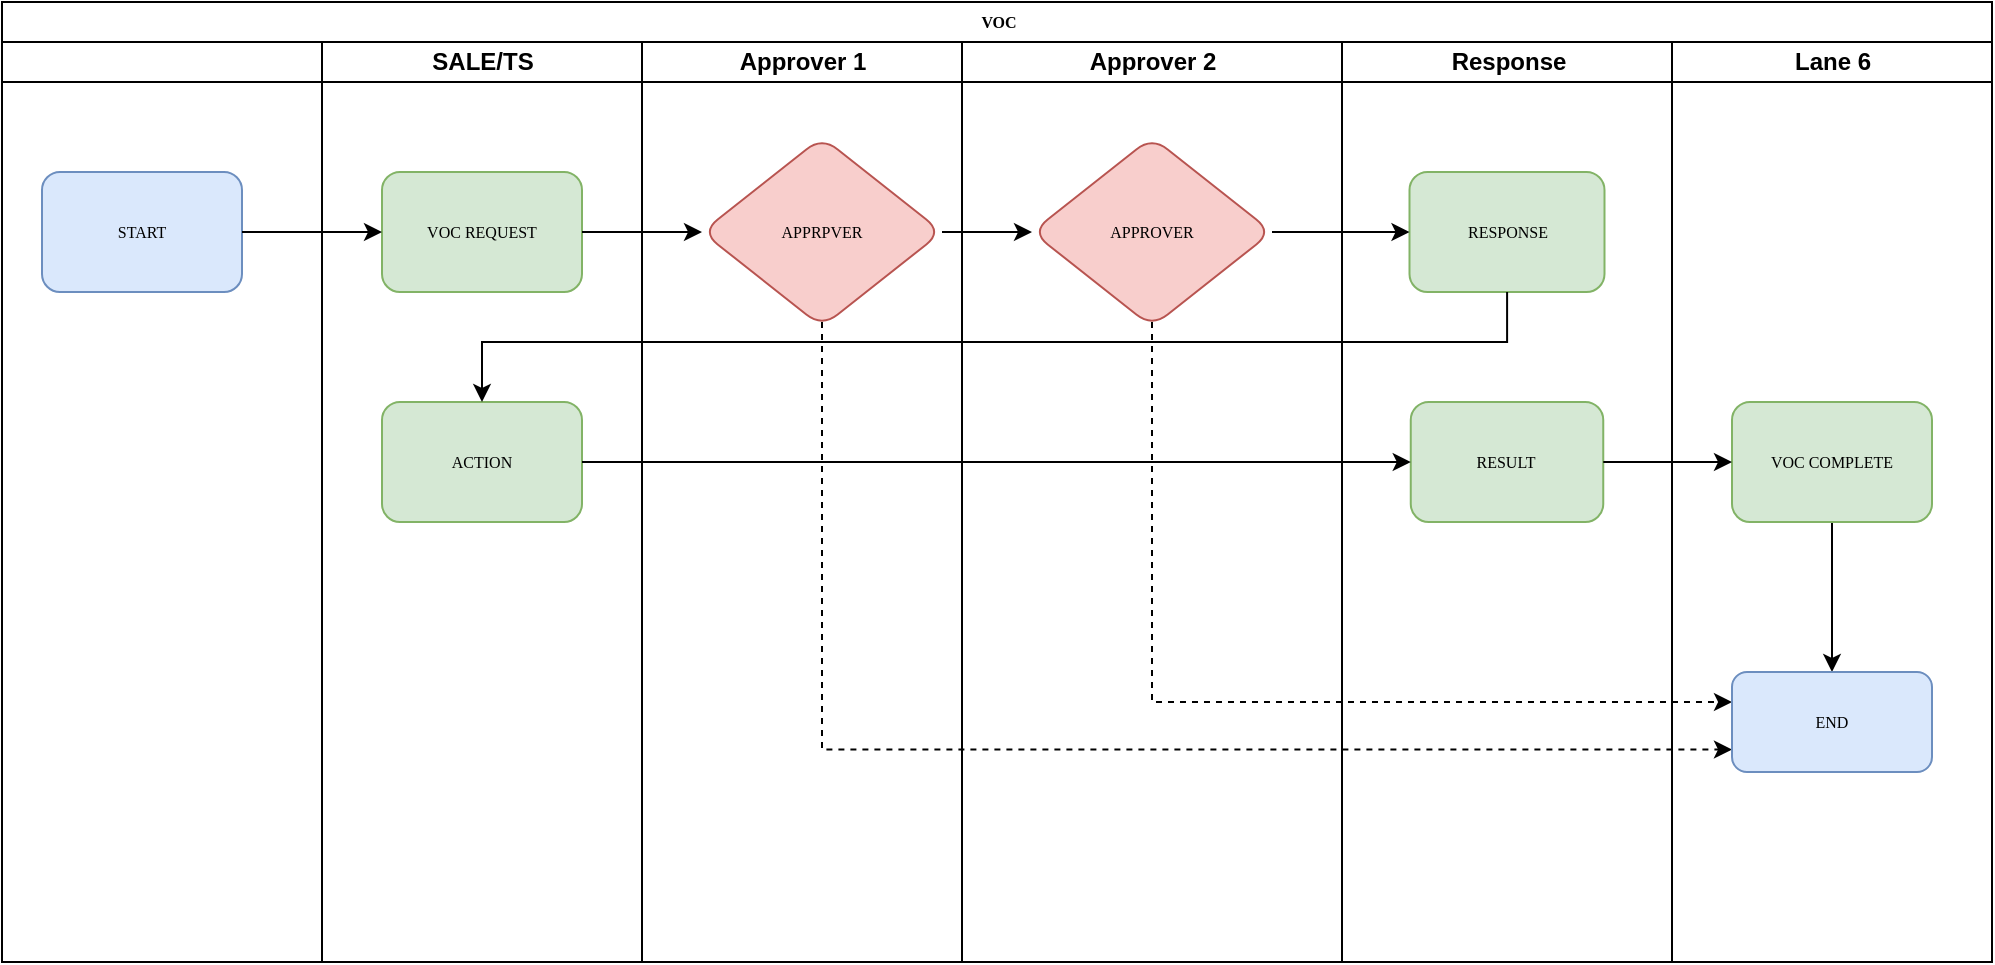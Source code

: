 <mxfile version="24.2.3" type="github">
  <diagram name="Page-1" id="74e2e168-ea6b-b213-b513-2b3c1d86103e">
    <mxGraphModel dx="1400" dy="696" grid="1" gridSize="10" guides="1" tooltips="1" connect="1" arrows="1" fold="1" page="1" pageScale="1" pageWidth="1100" pageHeight="850" background="none" math="0" shadow="0">
      <root>
        <mxCell id="0" />
        <mxCell id="1" parent="0" />
        <mxCell id="77e6c97f196da883-1" value="VOC" style="swimlane;html=1;childLayout=stackLayout;startSize=20;rounded=0;shadow=0;labelBackgroundColor=none;strokeWidth=1;fontFamily=Verdana;fontSize=8;align=center;" parent="1" vertex="1">
          <mxGeometry x="70" y="40" width="995" height="480" as="geometry" />
        </mxCell>
        <mxCell id="77e6c97f196da883-2" value="" style="swimlane;html=1;startSize=20;" parent="77e6c97f196da883-1" vertex="1">
          <mxGeometry y="20" width="160" height="460" as="geometry" />
        </mxCell>
        <mxCell id="77e6c97f196da883-8" value="START" style="rounded=1;whiteSpace=wrap;html=1;shadow=0;labelBackgroundColor=none;strokeWidth=1;fontFamily=Verdana;fontSize=8;align=center;fillColor=#dae8fc;strokeColor=#6c8ebf;" parent="77e6c97f196da883-2" vertex="1">
          <mxGeometry x="20" y="65" width="100" height="60" as="geometry" />
        </mxCell>
        <mxCell id="77e6c97f196da883-3" value="SALE/TS" style="swimlane;html=1;startSize=20;" parent="77e6c97f196da883-1" vertex="1">
          <mxGeometry x="160" y="20" width="160" height="460" as="geometry" />
        </mxCell>
        <mxCell id="77e6c97f196da883-11" value="VOC REQUEST" style="rounded=1;whiteSpace=wrap;html=1;shadow=0;labelBackgroundColor=none;strokeWidth=1;fontFamily=Verdana;fontSize=8;align=center;fillColor=#d5e8d4;strokeColor=#82b366;" parent="77e6c97f196da883-3" vertex="1">
          <mxGeometry x="30" y="65" width="100" height="60" as="geometry" />
        </mxCell>
        <mxCell id="o4UBtoZxOg3kn9hEzLiM-12" value="ACTION" style="whiteSpace=wrap;html=1;fontSize=8;fontFamily=Verdana;rounded=1;shadow=0;labelBackgroundColor=none;strokeWidth=1;fillColor=#d5e8d4;strokeColor=#82b366;" vertex="1" parent="77e6c97f196da883-3">
          <mxGeometry x="30" y="180" width="100" height="60" as="geometry" />
        </mxCell>
        <mxCell id="77e6c97f196da883-4" value="Approver 1" style="swimlane;html=1;startSize=20;" parent="77e6c97f196da883-1" vertex="1">
          <mxGeometry x="320" y="20" width="160" height="460" as="geometry" />
        </mxCell>
        <mxCell id="o4UBtoZxOg3kn9hEzLiM-1" value="APPRPVER" style="rhombus;whiteSpace=wrap;html=1;fontSize=8;fontFamily=Verdana;rounded=1;shadow=0;labelBackgroundColor=none;strokeWidth=1;fillColor=#f8cecc;strokeColor=#b85450;" vertex="1" parent="77e6c97f196da883-4">
          <mxGeometry x="30" y="47.5" width="120" height="95" as="geometry" />
        </mxCell>
        <mxCell id="77e6c97f196da883-5" value="Approver 2" style="swimlane;html=1;startSize=20;" parent="77e6c97f196da883-1" vertex="1">
          <mxGeometry x="480" y="20" width="190" height="460" as="geometry" />
        </mxCell>
        <mxCell id="o4UBtoZxOg3kn9hEzLiM-3" value="APPROVER" style="rhombus;whiteSpace=wrap;html=1;fontSize=8;fontFamily=Verdana;rounded=1;shadow=0;labelBackgroundColor=none;strokeWidth=1;fillColor=#f8cecc;strokeColor=#b85450;" vertex="1" parent="77e6c97f196da883-5">
          <mxGeometry x="35" y="47.5" width="120" height="95" as="geometry" />
        </mxCell>
        <mxCell id="77e6c97f196da883-6" value="Response" style="swimlane;html=1;startSize=20;" parent="77e6c97f196da883-1" vertex="1">
          <mxGeometry x="670" y="20" width="165" height="460" as="geometry" />
        </mxCell>
        <mxCell id="o4UBtoZxOg3kn9hEzLiM-9" value="RESPONSE" style="whiteSpace=wrap;html=1;fontSize=8;fontFamily=Verdana;rounded=1;shadow=0;labelBackgroundColor=none;strokeWidth=1;fillColor=#d5e8d4;strokeColor=#82b366;" vertex="1" parent="77e6c97f196da883-6">
          <mxGeometry x="33.75" y="65" width="97.5" height="60" as="geometry" />
        </mxCell>
        <mxCell id="o4UBtoZxOg3kn9hEzLiM-15" value="RESULT" style="whiteSpace=wrap;html=1;fontSize=8;fontFamily=Verdana;rounded=1;shadow=0;labelBackgroundColor=none;strokeWidth=1;fillColor=#d5e8d4;strokeColor=#82b366;" vertex="1" parent="77e6c97f196da883-6">
          <mxGeometry x="34.38" y="180" width="96.25" height="60" as="geometry" />
        </mxCell>
        <mxCell id="o4UBtoZxOg3kn9hEzLiM-26" style="edgeStyle=orthogonalEdgeStyle;rounded=0;orthogonalLoop=1;jettySize=auto;html=1;entryX=0;entryY=0.5;entryDx=0;entryDy=0;dashed=1;" edge="1" parent="77e6c97f196da883-6">
          <mxGeometry relative="1" as="geometry">
            <mxPoint x="-260" y="140" as="sourcePoint" />
            <mxPoint x="195.0" y="353.75" as="targetPoint" />
            <Array as="points">
              <mxPoint x="-260" y="353.75" />
            </Array>
          </mxGeometry>
        </mxCell>
        <mxCell id="o4UBtoZxOg3kn9hEzLiM-25" style="edgeStyle=orthogonalEdgeStyle;rounded=0;orthogonalLoop=1;jettySize=auto;html=1;entryX=0;entryY=0.5;entryDx=0;entryDy=0;dashed=1;" edge="1" parent="77e6c97f196da883-6">
          <mxGeometry relative="1" as="geometry">
            <mxPoint x="-95" y="140" as="sourcePoint" />
            <mxPoint x="195.0" y="330.03" as="targetPoint" />
            <Array as="points">
              <mxPoint x="-95" y="330.5" />
            </Array>
          </mxGeometry>
        </mxCell>
        <mxCell id="77e6c97f196da883-7" value="Lane 6" style="swimlane;html=1;startSize=20;" parent="77e6c97f196da883-1" vertex="1">
          <mxGeometry x="835" y="20" width="160" height="460" as="geometry" />
        </mxCell>
        <mxCell id="o4UBtoZxOg3kn9hEzLiM-23" value="" style="edgeStyle=orthogonalEdgeStyle;rounded=0;orthogonalLoop=1;jettySize=auto;html=1;" edge="1" parent="77e6c97f196da883-7" source="o4UBtoZxOg3kn9hEzLiM-18" target="o4UBtoZxOg3kn9hEzLiM-22">
          <mxGeometry relative="1" as="geometry" />
        </mxCell>
        <mxCell id="o4UBtoZxOg3kn9hEzLiM-18" value="VOC COMPLETE" style="whiteSpace=wrap;html=1;fontSize=8;fontFamily=Verdana;rounded=1;shadow=0;labelBackgroundColor=none;strokeWidth=1;fillColor=#d5e8d4;strokeColor=#82b366;" vertex="1" parent="77e6c97f196da883-7">
          <mxGeometry x="30" y="180" width="100" height="60" as="geometry" />
        </mxCell>
        <mxCell id="o4UBtoZxOg3kn9hEzLiM-22" value="END" style="whiteSpace=wrap;html=1;fontSize=8;fontFamily=Verdana;rounded=1;shadow=0;labelBackgroundColor=none;strokeWidth=1;fillColor=#dae8fc;strokeColor=#6c8ebf;" vertex="1" parent="77e6c97f196da883-7">
          <mxGeometry x="30" y="315" width="100" height="50" as="geometry" />
        </mxCell>
        <mxCell id="o4UBtoZxOg3kn9hEzLiM-2" value="" style="edgeStyle=orthogonalEdgeStyle;rounded=0;orthogonalLoop=1;jettySize=auto;html=1;" edge="1" parent="77e6c97f196da883-1" source="77e6c97f196da883-11" target="o4UBtoZxOg3kn9hEzLiM-1">
          <mxGeometry relative="1" as="geometry" />
        </mxCell>
        <mxCell id="o4UBtoZxOg3kn9hEzLiM-4" style="edgeStyle=orthogonalEdgeStyle;rounded=0;orthogonalLoop=1;jettySize=auto;html=1;" edge="1" parent="77e6c97f196da883-1" source="o4UBtoZxOg3kn9hEzLiM-1" target="o4UBtoZxOg3kn9hEzLiM-3">
          <mxGeometry relative="1" as="geometry" />
        </mxCell>
        <mxCell id="o4UBtoZxOg3kn9hEzLiM-5" style="edgeStyle=orthogonalEdgeStyle;rounded=0;orthogonalLoop=1;jettySize=auto;html=1;entryX=0;entryY=0.5;entryDx=0;entryDy=0;" edge="1" parent="77e6c97f196da883-1" source="77e6c97f196da883-8" target="77e6c97f196da883-11">
          <mxGeometry relative="1" as="geometry" />
        </mxCell>
        <mxCell id="o4UBtoZxOg3kn9hEzLiM-10" value="" style="edgeStyle=orthogonalEdgeStyle;rounded=0;orthogonalLoop=1;jettySize=auto;html=1;" edge="1" parent="77e6c97f196da883-1" source="o4UBtoZxOg3kn9hEzLiM-3" target="o4UBtoZxOg3kn9hEzLiM-9">
          <mxGeometry relative="1" as="geometry" />
        </mxCell>
        <mxCell id="o4UBtoZxOg3kn9hEzLiM-13" value="" style="edgeStyle=orthogonalEdgeStyle;rounded=0;orthogonalLoop=1;jettySize=auto;html=1;" edge="1" parent="77e6c97f196da883-1" source="o4UBtoZxOg3kn9hEzLiM-9" target="o4UBtoZxOg3kn9hEzLiM-12">
          <mxGeometry relative="1" as="geometry">
            <Array as="points">
              <mxPoint x="753" y="170" />
              <mxPoint x="240" y="170" />
            </Array>
          </mxGeometry>
        </mxCell>
        <mxCell id="o4UBtoZxOg3kn9hEzLiM-19" value="" style="edgeStyle=orthogonalEdgeStyle;rounded=0;orthogonalLoop=1;jettySize=auto;html=1;" edge="1" parent="77e6c97f196da883-1" source="o4UBtoZxOg3kn9hEzLiM-15" target="o4UBtoZxOg3kn9hEzLiM-18">
          <mxGeometry relative="1" as="geometry" />
        </mxCell>
        <mxCell id="o4UBtoZxOg3kn9hEzLiM-24" style="edgeStyle=orthogonalEdgeStyle;rounded=0;orthogonalLoop=1;jettySize=auto;html=1;entryX=0;entryY=0.5;entryDx=0;entryDy=0;" edge="1" parent="77e6c97f196da883-1" source="o4UBtoZxOg3kn9hEzLiM-12" target="o4UBtoZxOg3kn9hEzLiM-15">
          <mxGeometry relative="1" as="geometry" />
        </mxCell>
      </root>
    </mxGraphModel>
  </diagram>
</mxfile>
